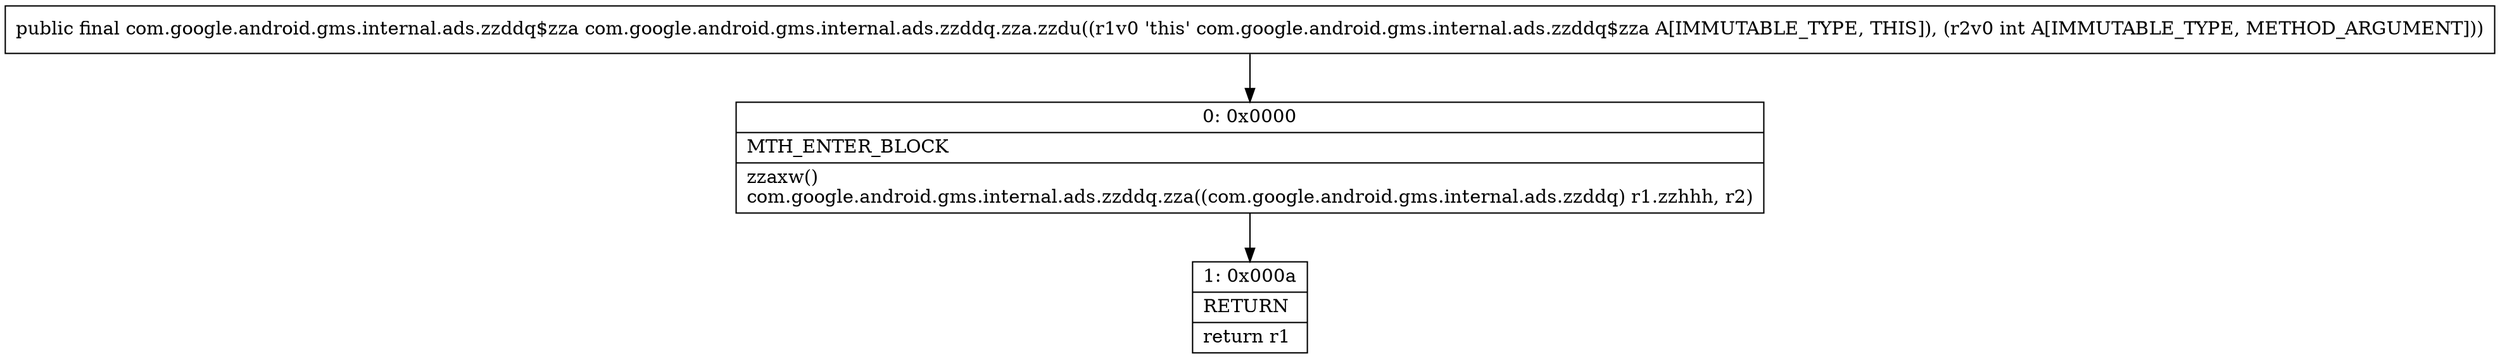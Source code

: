 digraph "CFG forcom.google.android.gms.internal.ads.zzddq.zza.zzdu(I)Lcom\/google\/android\/gms\/internal\/ads\/zzddq$zza;" {
Node_0 [shape=record,label="{0\:\ 0x0000|MTH_ENTER_BLOCK\l|zzaxw()\lcom.google.android.gms.internal.ads.zzddq.zza((com.google.android.gms.internal.ads.zzddq) r1.zzhhh, r2)\l}"];
Node_1 [shape=record,label="{1\:\ 0x000a|RETURN\l|return r1\l}"];
MethodNode[shape=record,label="{public final com.google.android.gms.internal.ads.zzddq$zza com.google.android.gms.internal.ads.zzddq.zza.zzdu((r1v0 'this' com.google.android.gms.internal.ads.zzddq$zza A[IMMUTABLE_TYPE, THIS]), (r2v0 int A[IMMUTABLE_TYPE, METHOD_ARGUMENT])) }"];
MethodNode -> Node_0;
Node_0 -> Node_1;
}

